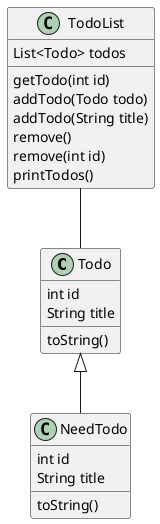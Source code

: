 @startuml

class Todo {
int id
String title
toString()
}

class NeedTodo extends Todo {
int id
String title
toString()
}

class TodoList {
List<Todo> todos
getTodo(int id)
addTodo(Todo todo)
addTodo(String title)
remove()
remove(int id)
printTodos()
}

TodoList -- Todo

@enduml